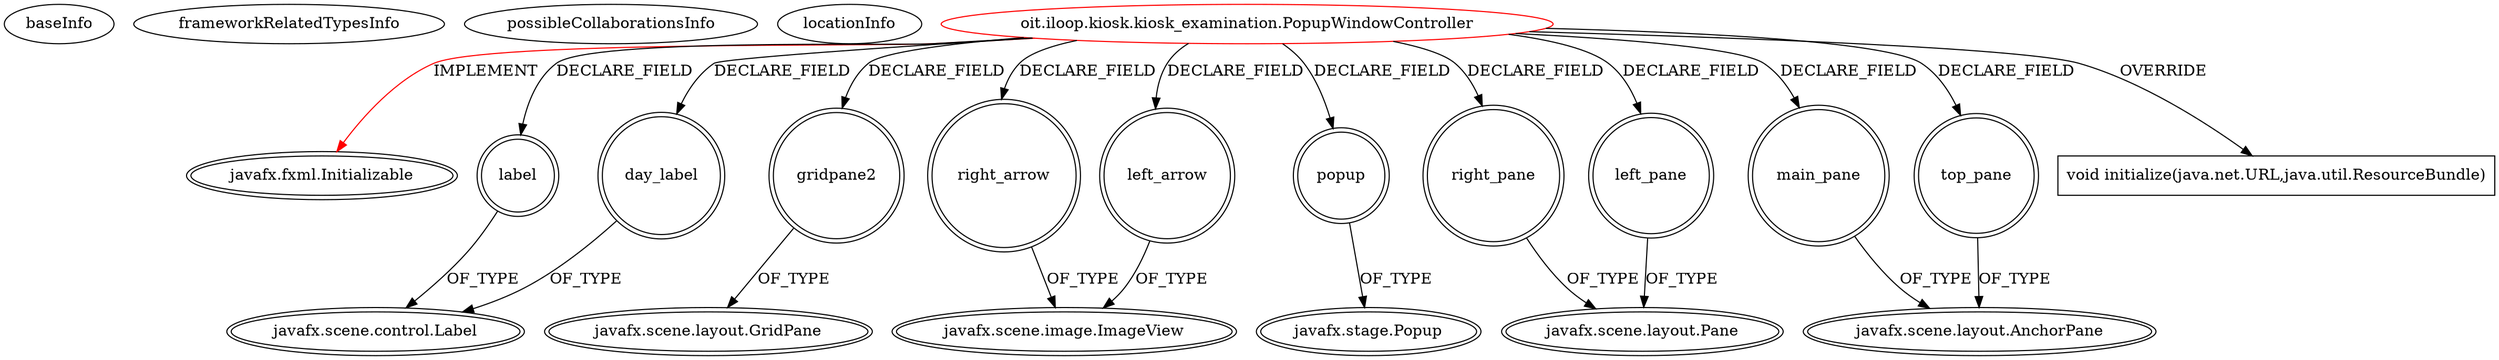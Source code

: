 digraph {
baseInfo[graphId=3119,category="extension_graph",isAnonymous=false,possibleRelation=false]
frameworkRelatedTypesInfo[0="javafx.fxml.Initializable"]
possibleCollaborationsInfo[]
locationInfo[projectName="iloop-kiosk-KIOSK-Project",filePath="/iloop-kiosk-KIOSK-Project/KIOSK-Project-master/src/oit/iloop/kiosk/kiosk_examination/PopupWindowController.java",contextSignature="PopupWindowController",graphId="3119"]
0[label="oit.iloop.kiosk.kiosk_examination.PopupWindowController",vertexType="ROOT_CLIENT_CLASS_DECLARATION",isFrameworkType=false,color=red]
1[label="javafx.fxml.Initializable",vertexType="FRAMEWORK_INTERFACE_TYPE",isFrameworkType=true,peripheries=2]
2[label="day_label",vertexType="FIELD_DECLARATION",isFrameworkType=true,peripheries=2,shape=circle]
3[label="javafx.scene.control.Label",vertexType="FRAMEWORK_CLASS_TYPE",isFrameworkType=true,peripheries=2]
4[label="gridpane2",vertexType="FIELD_DECLARATION",isFrameworkType=true,peripheries=2,shape=circle]
5[label="javafx.scene.layout.GridPane",vertexType="FRAMEWORK_CLASS_TYPE",isFrameworkType=true,peripheries=2]
6[label="label",vertexType="FIELD_DECLARATION",isFrameworkType=true,peripheries=2,shape=circle]
8[label="left_arrow",vertexType="FIELD_DECLARATION",isFrameworkType=true,peripheries=2,shape=circle]
9[label="javafx.scene.image.ImageView",vertexType="FRAMEWORK_CLASS_TYPE",isFrameworkType=true,peripheries=2]
10[label="left_pane",vertexType="FIELD_DECLARATION",isFrameworkType=true,peripheries=2,shape=circle]
11[label="javafx.scene.layout.Pane",vertexType="FRAMEWORK_CLASS_TYPE",isFrameworkType=true,peripheries=2]
12[label="main_pane",vertexType="FIELD_DECLARATION",isFrameworkType=true,peripheries=2,shape=circle]
13[label="javafx.scene.layout.AnchorPane",vertexType="FRAMEWORK_CLASS_TYPE",isFrameworkType=true,peripheries=2]
14[label="popup",vertexType="FIELD_DECLARATION",isFrameworkType=true,peripheries=2,shape=circle]
15[label="javafx.stage.Popup",vertexType="FRAMEWORK_CLASS_TYPE",isFrameworkType=true,peripheries=2]
16[label="right_arrow",vertexType="FIELD_DECLARATION",isFrameworkType=true,peripheries=2,shape=circle]
18[label="right_pane",vertexType="FIELD_DECLARATION",isFrameworkType=true,peripheries=2,shape=circle]
20[label="top_pane",vertexType="FIELD_DECLARATION",isFrameworkType=true,peripheries=2,shape=circle]
22[label="void initialize(java.net.URL,java.util.ResourceBundle)",vertexType="OVERRIDING_METHOD_DECLARATION",isFrameworkType=false,shape=box]
0->1[label="IMPLEMENT",color=red]
0->2[label="DECLARE_FIELD"]
2->3[label="OF_TYPE"]
0->4[label="DECLARE_FIELD"]
4->5[label="OF_TYPE"]
0->6[label="DECLARE_FIELD"]
6->3[label="OF_TYPE"]
0->8[label="DECLARE_FIELD"]
8->9[label="OF_TYPE"]
0->10[label="DECLARE_FIELD"]
10->11[label="OF_TYPE"]
0->12[label="DECLARE_FIELD"]
12->13[label="OF_TYPE"]
0->14[label="DECLARE_FIELD"]
14->15[label="OF_TYPE"]
0->16[label="DECLARE_FIELD"]
16->9[label="OF_TYPE"]
0->18[label="DECLARE_FIELD"]
18->11[label="OF_TYPE"]
0->20[label="DECLARE_FIELD"]
20->13[label="OF_TYPE"]
0->22[label="OVERRIDE"]
}
